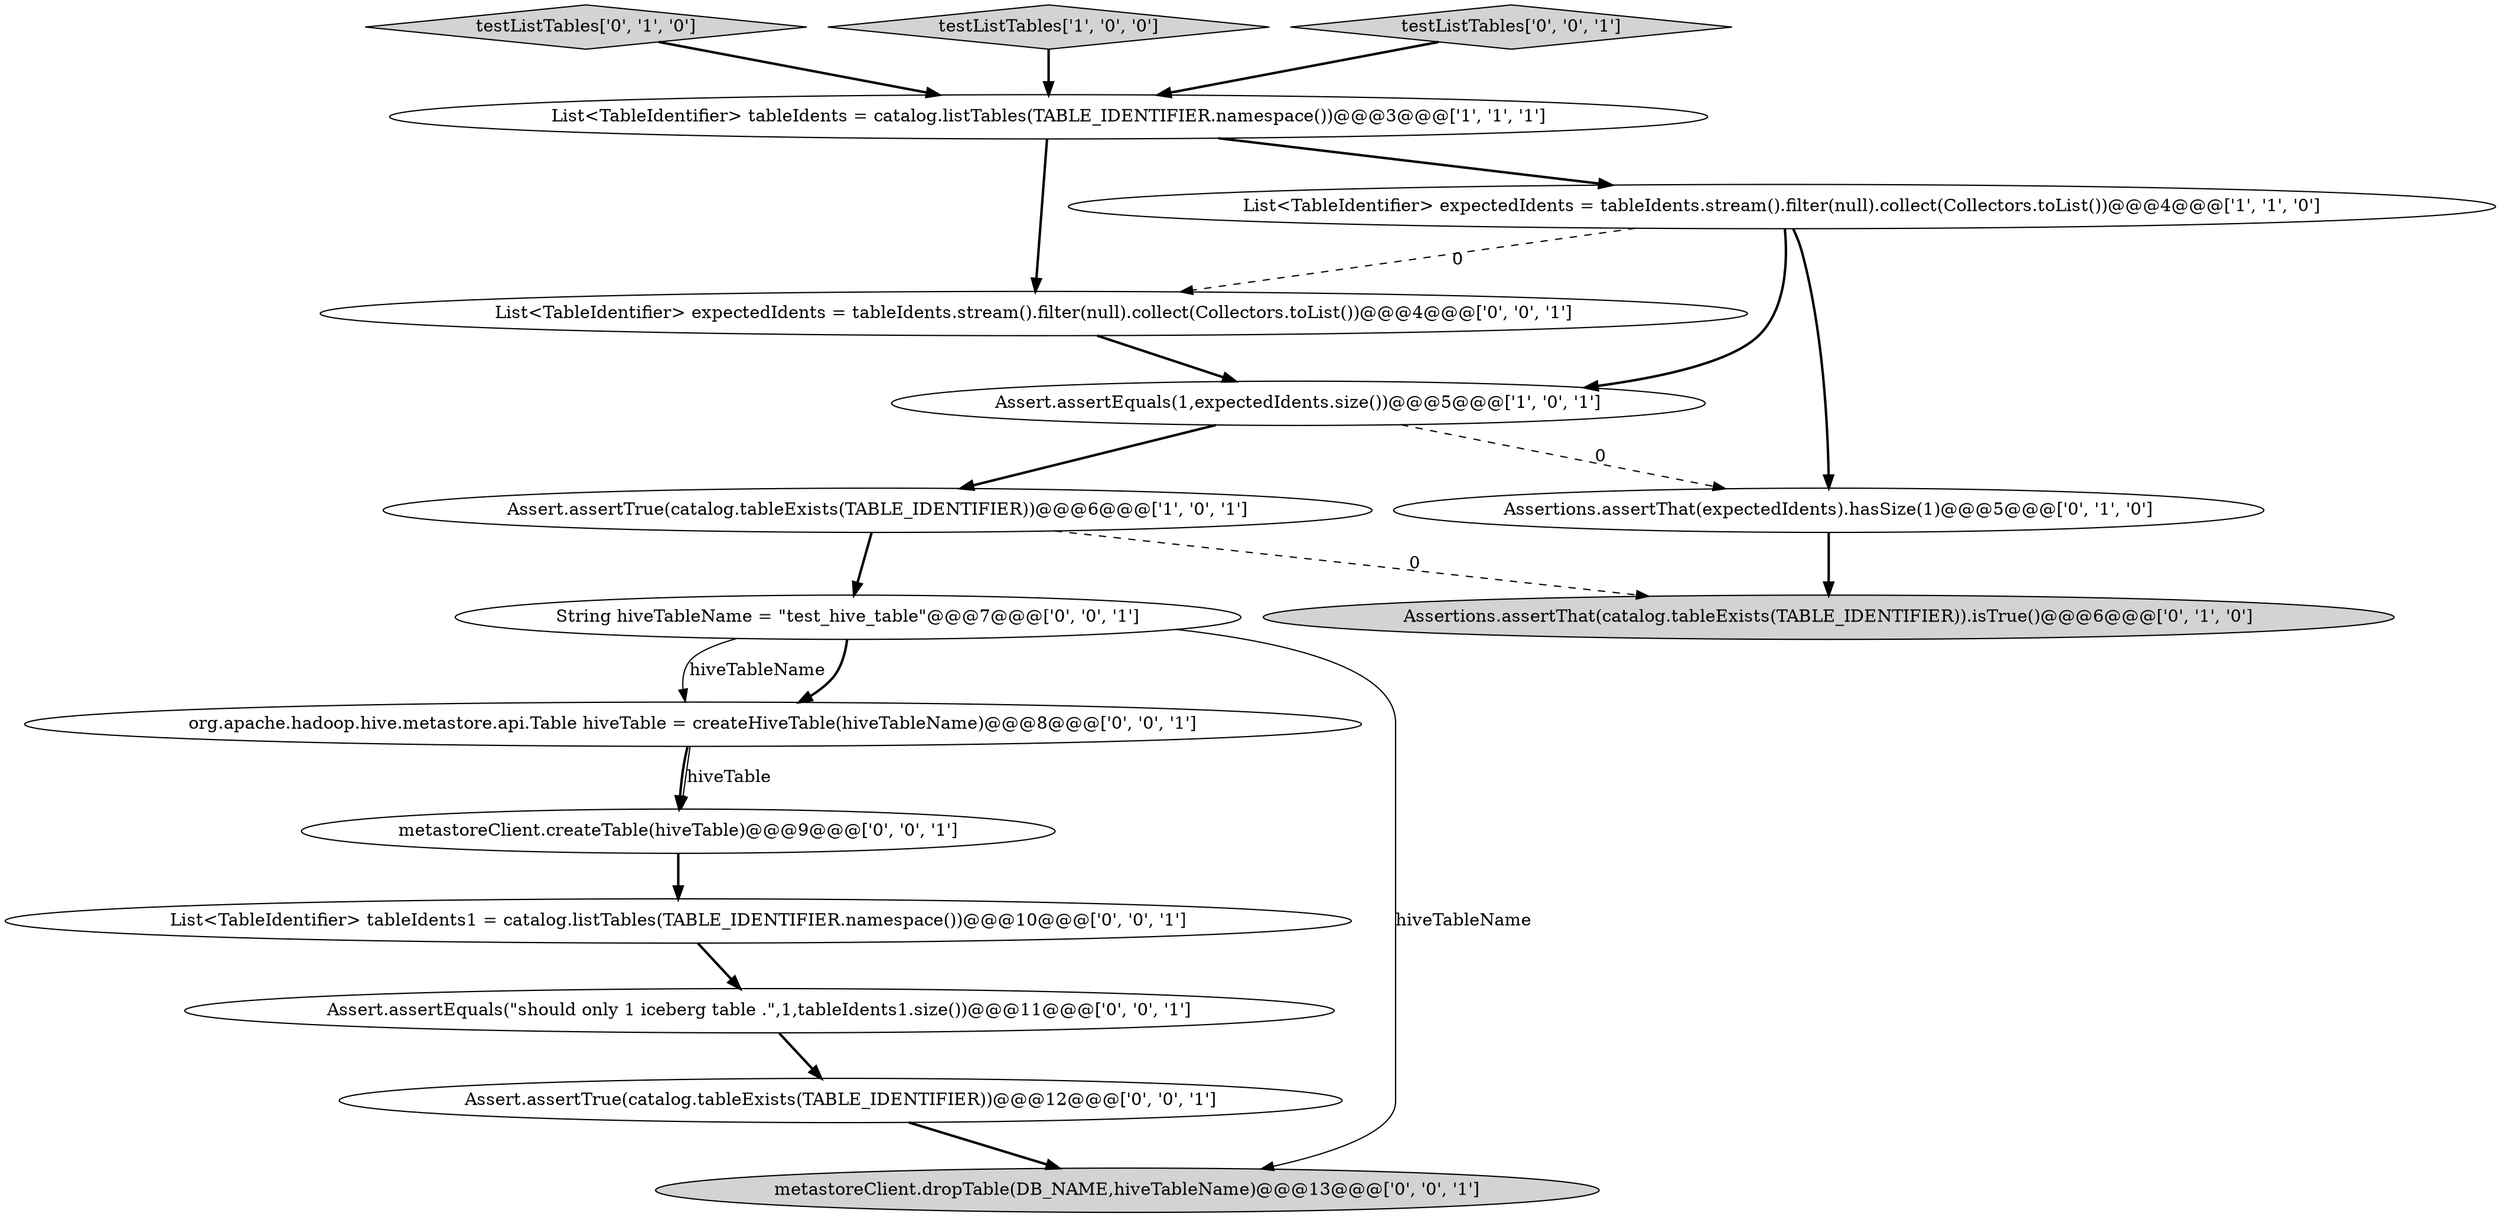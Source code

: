digraph {
0 [style = filled, label = "Assert.assertTrue(catalog.tableExists(TABLE_IDENTIFIER))@@@6@@@['1', '0', '1']", fillcolor = white, shape = ellipse image = "AAA0AAABBB1BBB"];
10 [style = filled, label = "List<TableIdentifier> expectedIdents = tableIdents.stream().filter(null).collect(Collectors.toList())@@@4@@@['0', '0', '1']", fillcolor = white, shape = ellipse image = "AAA0AAABBB3BBB"];
3 [style = filled, label = "Assert.assertEquals(1,expectedIdents.size())@@@5@@@['1', '0', '1']", fillcolor = white, shape = ellipse image = "AAA0AAABBB1BBB"];
7 [style = filled, label = "testListTables['0', '1', '0']", fillcolor = lightgray, shape = diamond image = "AAA0AAABBB2BBB"];
5 [style = filled, label = "Assertions.assertThat(expectedIdents).hasSize(1)@@@5@@@['0', '1', '0']", fillcolor = white, shape = ellipse image = "AAA1AAABBB2BBB"];
2 [style = filled, label = "List<TableIdentifier> expectedIdents = tableIdents.stream().filter(null).collect(Collectors.toList())@@@4@@@['1', '1', '0']", fillcolor = white, shape = ellipse image = "AAA0AAABBB1BBB"];
4 [style = filled, label = "testListTables['1', '0', '0']", fillcolor = lightgray, shape = diamond image = "AAA0AAABBB1BBB"];
8 [style = filled, label = "org.apache.hadoop.hive.metastore.api.Table hiveTable = createHiveTable(hiveTableName)@@@8@@@['0', '0', '1']", fillcolor = white, shape = ellipse image = "AAA0AAABBB3BBB"];
9 [style = filled, label = "metastoreClient.createTable(hiveTable)@@@9@@@['0', '0', '1']", fillcolor = white, shape = ellipse image = "AAA0AAABBB3BBB"];
11 [style = filled, label = "metastoreClient.dropTable(DB_NAME,hiveTableName)@@@13@@@['0', '0', '1']", fillcolor = lightgray, shape = ellipse image = "AAA0AAABBB3BBB"];
13 [style = filled, label = "testListTables['0', '0', '1']", fillcolor = lightgray, shape = diamond image = "AAA0AAABBB3BBB"];
16 [style = filled, label = "Assert.assertTrue(catalog.tableExists(TABLE_IDENTIFIER))@@@12@@@['0', '0', '1']", fillcolor = white, shape = ellipse image = "AAA0AAABBB3BBB"];
1 [style = filled, label = "List<TableIdentifier> tableIdents = catalog.listTables(TABLE_IDENTIFIER.namespace())@@@3@@@['1', '1', '1']", fillcolor = white, shape = ellipse image = "AAA0AAABBB1BBB"];
12 [style = filled, label = "List<TableIdentifier> tableIdents1 = catalog.listTables(TABLE_IDENTIFIER.namespace())@@@10@@@['0', '0', '1']", fillcolor = white, shape = ellipse image = "AAA0AAABBB3BBB"];
15 [style = filled, label = "Assert.assertEquals(\"should only 1 iceberg table .\",1,tableIdents1.size())@@@11@@@['0', '0', '1']", fillcolor = white, shape = ellipse image = "AAA0AAABBB3BBB"];
6 [style = filled, label = "Assertions.assertThat(catalog.tableExists(TABLE_IDENTIFIER)).isTrue()@@@6@@@['0', '1', '0']", fillcolor = lightgray, shape = ellipse image = "AAA1AAABBB2BBB"];
14 [style = filled, label = "String hiveTableName = \"test_hive_table\"@@@7@@@['0', '0', '1']", fillcolor = white, shape = ellipse image = "AAA0AAABBB3BBB"];
8->9 [style = bold, label=""];
1->10 [style = bold, label=""];
2->5 [style = bold, label=""];
12->15 [style = bold, label=""];
0->6 [style = dashed, label="0"];
2->10 [style = dashed, label="0"];
14->11 [style = solid, label="hiveTableName"];
10->3 [style = bold, label=""];
4->1 [style = bold, label=""];
2->3 [style = bold, label=""];
8->9 [style = solid, label="hiveTable"];
3->0 [style = bold, label=""];
15->16 [style = bold, label=""];
14->8 [style = bold, label=""];
13->1 [style = bold, label=""];
7->1 [style = bold, label=""];
0->14 [style = bold, label=""];
16->11 [style = bold, label=""];
5->6 [style = bold, label=""];
3->5 [style = dashed, label="0"];
1->2 [style = bold, label=""];
14->8 [style = solid, label="hiveTableName"];
9->12 [style = bold, label=""];
}
